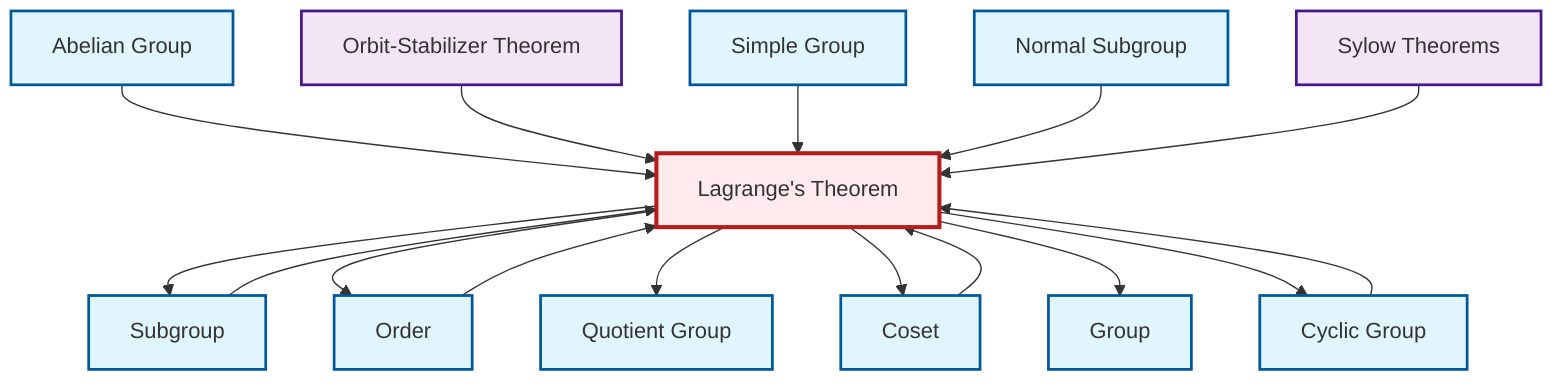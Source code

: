 graph TD
    classDef definition fill:#e1f5fe,stroke:#01579b,stroke-width:2px
    classDef theorem fill:#f3e5f5,stroke:#4a148c,stroke-width:2px
    classDef axiom fill:#fff3e0,stroke:#e65100,stroke-width:2px
    classDef example fill:#e8f5e9,stroke:#1b5e20,stroke-width:2px
    classDef current fill:#ffebee,stroke:#b71c1c,stroke-width:3px
    thm-orbit-stabilizer["Orbit-Stabilizer Theorem"]:::theorem
    def-subgroup["Subgroup"]:::definition
    thm-lagrange["Lagrange's Theorem"]:::theorem
    thm-sylow["Sylow Theorems"]:::theorem
    def-simple-group["Simple Group"]:::definition
    def-quotient-group["Quotient Group"]:::definition
    def-group["Group"]:::definition
    def-normal-subgroup["Normal Subgroup"]:::definition
    def-order["Order"]:::definition
    def-abelian-group["Abelian Group"]:::definition
    def-cyclic-group["Cyclic Group"]:::definition
    def-coset["Coset"]:::definition
    def-cyclic-group --> thm-lagrange
    def-abelian-group --> thm-lagrange
    thm-orbit-stabilizer --> thm-lagrange
    def-simple-group --> thm-lagrange
    def-normal-subgroup --> thm-lagrange
    thm-sylow --> thm-lagrange
    thm-lagrange --> def-subgroup
    thm-lagrange --> def-order
    def-subgroup --> thm-lagrange
    thm-lagrange --> def-quotient-group
    def-coset --> thm-lagrange
    thm-lagrange --> def-coset
    thm-lagrange --> def-group
    def-order --> thm-lagrange
    thm-lagrange --> def-cyclic-group
    class thm-lagrange current